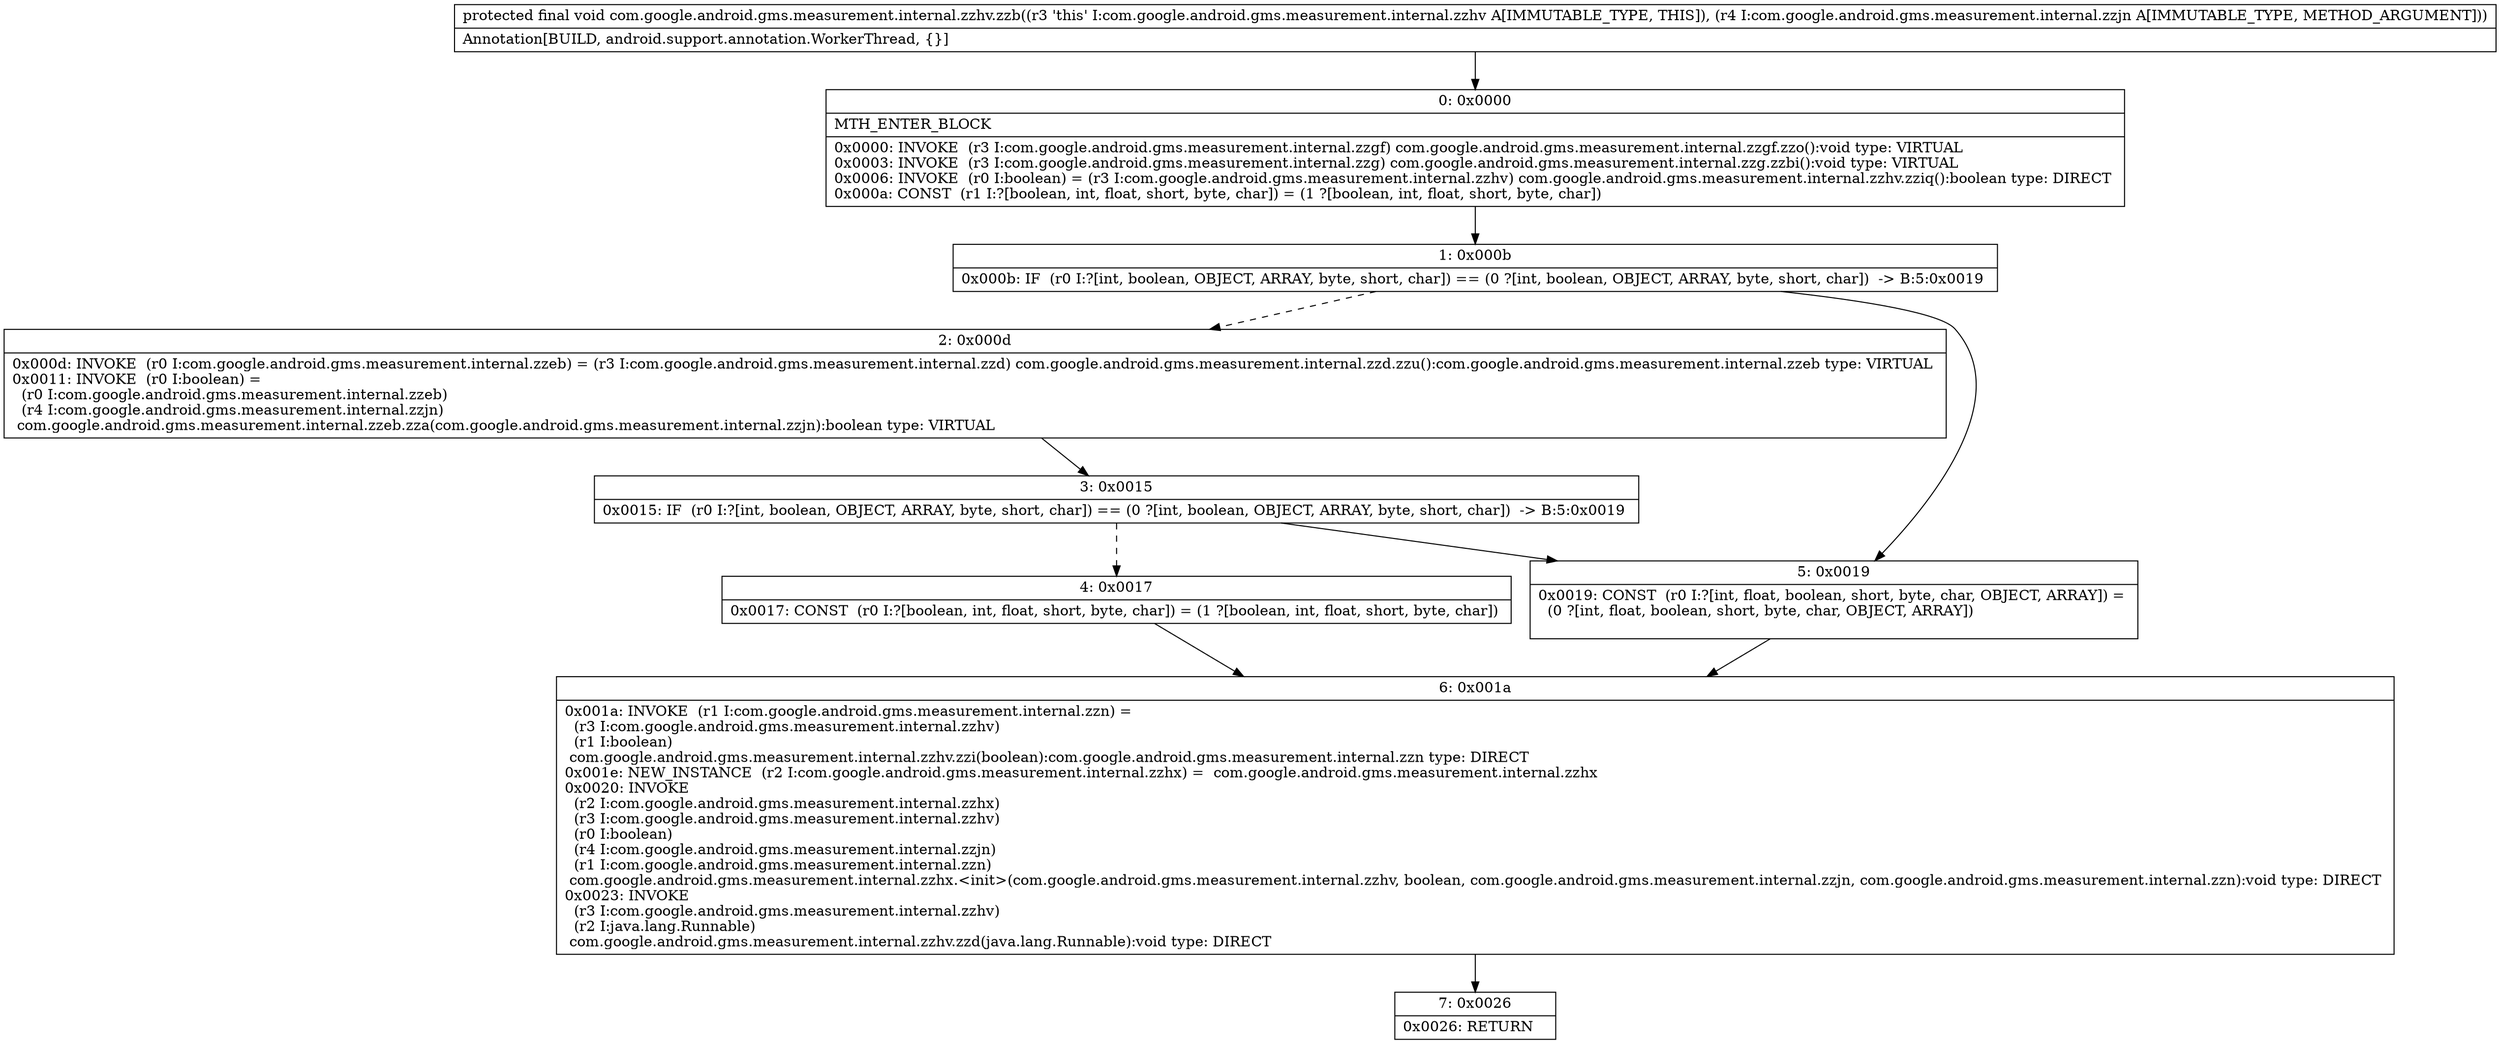 digraph "CFG forcom.google.android.gms.measurement.internal.zzhv.zzb(Lcom\/google\/android\/gms\/measurement\/internal\/zzjn;)V" {
Node_0 [shape=record,label="{0\:\ 0x0000|MTH_ENTER_BLOCK\l|0x0000: INVOKE  (r3 I:com.google.android.gms.measurement.internal.zzgf) com.google.android.gms.measurement.internal.zzgf.zzo():void type: VIRTUAL \l0x0003: INVOKE  (r3 I:com.google.android.gms.measurement.internal.zzg) com.google.android.gms.measurement.internal.zzg.zzbi():void type: VIRTUAL \l0x0006: INVOKE  (r0 I:boolean) = (r3 I:com.google.android.gms.measurement.internal.zzhv) com.google.android.gms.measurement.internal.zzhv.zziq():boolean type: DIRECT \l0x000a: CONST  (r1 I:?[boolean, int, float, short, byte, char]) = (1 ?[boolean, int, float, short, byte, char]) \l}"];
Node_1 [shape=record,label="{1\:\ 0x000b|0x000b: IF  (r0 I:?[int, boolean, OBJECT, ARRAY, byte, short, char]) == (0 ?[int, boolean, OBJECT, ARRAY, byte, short, char])  \-\> B:5:0x0019 \l}"];
Node_2 [shape=record,label="{2\:\ 0x000d|0x000d: INVOKE  (r0 I:com.google.android.gms.measurement.internal.zzeb) = (r3 I:com.google.android.gms.measurement.internal.zzd) com.google.android.gms.measurement.internal.zzd.zzu():com.google.android.gms.measurement.internal.zzeb type: VIRTUAL \l0x0011: INVOKE  (r0 I:boolean) = \l  (r0 I:com.google.android.gms.measurement.internal.zzeb)\l  (r4 I:com.google.android.gms.measurement.internal.zzjn)\l com.google.android.gms.measurement.internal.zzeb.zza(com.google.android.gms.measurement.internal.zzjn):boolean type: VIRTUAL \l}"];
Node_3 [shape=record,label="{3\:\ 0x0015|0x0015: IF  (r0 I:?[int, boolean, OBJECT, ARRAY, byte, short, char]) == (0 ?[int, boolean, OBJECT, ARRAY, byte, short, char])  \-\> B:5:0x0019 \l}"];
Node_4 [shape=record,label="{4\:\ 0x0017|0x0017: CONST  (r0 I:?[boolean, int, float, short, byte, char]) = (1 ?[boolean, int, float, short, byte, char]) \l}"];
Node_5 [shape=record,label="{5\:\ 0x0019|0x0019: CONST  (r0 I:?[int, float, boolean, short, byte, char, OBJECT, ARRAY]) = \l  (0 ?[int, float, boolean, short, byte, char, OBJECT, ARRAY])\l \l}"];
Node_6 [shape=record,label="{6\:\ 0x001a|0x001a: INVOKE  (r1 I:com.google.android.gms.measurement.internal.zzn) = \l  (r3 I:com.google.android.gms.measurement.internal.zzhv)\l  (r1 I:boolean)\l com.google.android.gms.measurement.internal.zzhv.zzi(boolean):com.google.android.gms.measurement.internal.zzn type: DIRECT \l0x001e: NEW_INSTANCE  (r2 I:com.google.android.gms.measurement.internal.zzhx) =  com.google.android.gms.measurement.internal.zzhx \l0x0020: INVOKE  \l  (r2 I:com.google.android.gms.measurement.internal.zzhx)\l  (r3 I:com.google.android.gms.measurement.internal.zzhv)\l  (r0 I:boolean)\l  (r4 I:com.google.android.gms.measurement.internal.zzjn)\l  (r1 I:com.google.android.gms.measurement.internal.zzn)\l com.google.android.gms.measurement.internal.zzhx.\<init\>(com.google.android.gms.measurement.internal.zzhv, boolean, com.google.android.gms.measurement.internal.zzjn, com.google.android.gms.measurement.internal.zzn):void type: DIRECT \l0x0023: INVOKE  \l  (r3 I:com.google.android.gms.measurement.internal.zzhv)\l  (r2 I:java.lang.Runnable)\l com.google.android.gms.measurement.internal.zzhv.zzd(java.lang.Runnable):void type: DIRECT \l}"];
Node_7 [shape=record,label="{7\:\ 0x0026|0x0026: RETURN   \l}"];
MethodNode[shape=record,label="{protected final void com.google.android.gms.measurement.internal.zzhv.zzb((r3 'this' I:com.google.android.gms.measurement.internal.zzhv A[IMMUTABLE_TYPE, THIS]), (r4 I:com.google.android.gms.measurement.internal.zzjn A[IMMUTABLE_TYPE, METHOD_ARGUMENT]))  | Annotation[BUILD, android.support.annotation.WorkerThread, \{\}]\l}"];
MethodNode -> Node_0;
Node_0 -> Node_1;
Node_1 -> Node_2[style=dashed];
Node_1 -> Node_5;
Node_2 -> Node_3;
Node_3 -> Node_4[style=dashed];
Node_3 -> Node_5;
Node_4 -> Node_6;
Node_5 -> Node_6;
Node_6 -> Node_7;
}

